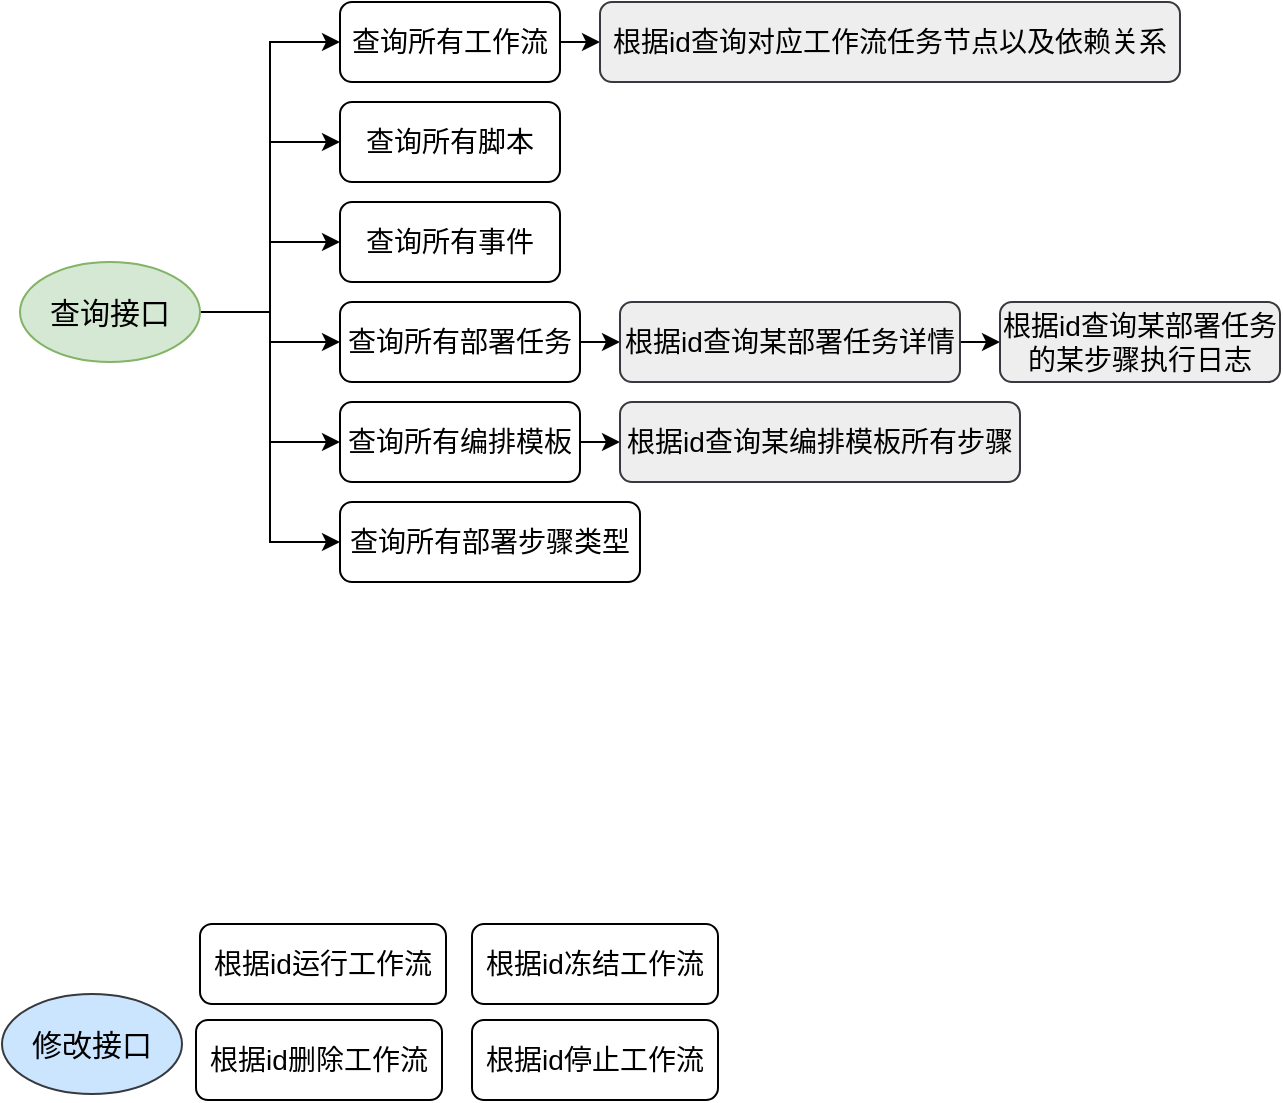 <mxfile version="24.7.14">
  <diagram name="第 1 页" id="s_lt_aDfpTFS0OprlucA">
    <mxGraphModel dx="875" dy="451" grid="0" gridSize="10" guides="1" tooltips="1" connect="1" arrows="1" fold="1" page="1" pageScale="1" pageWidth="827" pageHeight="1169" background="#ffffff" math="0" shadow="0">
      <root>
        <mxCell id="0" />
        <mxCell id="1" parent="0" />
        <mxCell id="tdEBrkWkZow2mzOadRaI-6" style="edgeStyle=orthogonalEdgeStyle;rounded=0;orthogonalLoop=1;jettySize=auto;html=1;exitX=1;exitY=0.5;exitDx=0;exitDy=0;entryX=0;entryY=0.5;entryDx=0;entryDy=0;" edge="1" parent="1" source="tdEBrkWkZow2mzOadRaI-1" target="tdEBrkWkZow2mzOadRaI-2">
          <mxGeometry relative="1" as="geometry" />
        </mxCell>
        <mxCell id="tdEBrkWkZow2mzOadRaI-15" style="edgeStyle=orthogonalEdgeStyle;rounded=0;orthogonalLoop=1;jettySize=auto;html=1;exitX=1;exitY=0.5;exitDx=0;exitDy=0;entryX=0;entryY=0.5;entryDx=0;entryDy=0;" edge="1" parent="1" source="tdEBrkWkZow2mzOadRaI-1" target="tdEBrkWkZow2mzOadRaI-7">
          <mxGeometry relative="1" as="geometry" />
        </mxCell>
        <mxCell id="tdEBrkWkZow2mzOadRaI-16" style="edgeStyle=orthogonalEdgeStyle;rounded=0;orthogonalLoop=1;jettySize=auto;html=1;exitX=1;exitY=0.5;exitDx=0;exitDy=0;" edge="1" parent="1" source="tdEBrkWkZow2mzOadRaI-1" target="tdEBrkWkZow2mzOadRaI-8">
          <mxGeometry relative="1" as="geometry" />
        </mxCell>
        <mxCell id="tdEBrkWkZow2mzOadRaI-17" style="edgeStyle=orthogonalEdgeStyle;rounded=0;orthogonalLoop=1;jettySize=auto;html=1;exitX=1;exitY=0.5;exitDx=0;exitDy=0;" edge="1" parent="1" source="tdEBrkWkZow2mzOadRaI-1" target="tdEBrkWkZow2mzOadRaI-9">
          <mxGeometry relative="1" as="geometry" />
        </mxCell>
        <mxCell id="tdEBrkWkZow2mzOadRaI-18" style="edgeStyle=orthogonalEdgeStyle;rounded=0;orthogonalLoop=1;jettySize=auto;html=1;exitX=1;exitY=0.5;exitDx=0;exitDy=0;entryX=0;entryY=0.5;entryDx=0;entryDy=0;" edge="1" parent="1" source="tdEBrkWkZow2mzOadRaI-1" target="tdEBrkWkZow2mzOadRaI-10">
          <mxGeometry relative="1" as="geometry" />
        </mxCell>
        <mxCell id="tdEBrkWkZow2mzOadRaI-20" style="edgeStyle=orthogonalEdgeStyle;rounded=0;orthogonalLoop=1;jettySize=auto;html=1;exitX=1;exitY=0.5;exitDx=0;exitDy=0;entryX=0;entryY=0.5;entryDx=0;entryDy=0;" edge="1" parent="1" source="tdEBrkWkZow2mzOadRaI-1" target="tdEBrkWkZow2mzOadRaI-19">
          <mxGeometry relative="1" as="geometry" />
        </mxCell>
        <mxCell id="tdEBrkWkZow2mzOadRaI-1" value="&lt;font style=&quot;font-size: 15px;&quot;&gt;查询接口&lt;/font&gt;" style="ellipse;whiteSpace=wrap;html=1;fillColor=#d5e8d4;strokeColor=#82b366;" vertex="1" parent="1">
          <mxGeometry x="50" y="180" width="90" height="50" as="geometry" />
        </mxCell>
        <mxCell id="tdEBrkWkZow2mzOadRaI-28" style="edgeStyle=orthogonalEdgeStyle;rounded=0;orthogonalLoop=1;jettySize=auto;html=1;exitX=1;exitY=0.5;exitDx=0;exitDy=0;entryX=0;entryY=0.5;entryDx=0;entryDy=0;" edge="1" parent="1" source="tdEBrkWkZow2mzOadRaI-2" target="tdEBrkWkZow2mzOadRaI-24">
          <mxGeometry relative="1" as="geometry" />
        </mxCell>
        <mxCell id="tdEBrkWkZow2mzOadRaI-2" value="&lt;font style=&quot;font-size: 14px;&quot;&gt;查询所有工作流&lt;/font&gt;" style="rounded=1;whiteSpace=wrap;html=1;" vertex="1" parent="1">
          <mxGeometry x="210" y="50" width="110" height="40" as="geometry" />
        </mxCell>
        <mxCell id="tdEBrkWkZow2mzOadRaI-7" value="&lt;font style=&quot;font-size: 14px;&quot;&gt;查询所有脚本&lt;/font&gt;" style="rounded=1;whiteSpace=wrap;html=1;" vertex="1" parent="1">
          <mxGeometry x="210" y="100" width="110" height="40" as="geometry" />
        </mxCell>
        <mxCell id="tdEBrkWkZow2mzOadRaI-8" value="&lt;font style=&quot;font-size: 14px;&quot;&gt;查询所有事件&lt;/font&gt;" style="rounded=1;whiteSpace=wrap;html=1;" vertex="1" parent="1">
          <mxGeometry x="210" y="150" width="110" height="40" as="geometry" />
        </mxCell>
        <mxCell id="tdEBrkWkZow2mzOadRaI-25" style="edgeStyle=orthogonalEdgeStyle;rounded=0;orthogonalLoop=1;jettySize=auto;html=1;exitX=1;exitY=0.5;exitDx=0;exitDy=0;entryX=0;entryY=0.5;entryDx=0;entryDy=0;" edge="1" parent="1" source="tdEBrkWkZow2mzOadRaI-9" target="tdEBrkWkZow2mzOadRaI-21">
          <mxGeometry relative="1" as="geometry" />
        </mxCell>
        <mxCell id="tdEBrkWkZow2mzOadRaI-9" value="&lt;font style=&quot;font-size: 14px;&quot;&gt;查询所有部署任务&lt;/font&gt;" style="rounded=1;whiteSpace=wrap;html=1;" vertex="1" parent="1">
          <mxGeometry x="210" y="200" width="120" height="40" as="geometry" />
        </mxCell>
        <mxCell id="tdEBrkWkZow2mzOadRaI-27" style="edgeStyle=orthogonalEdgeStyle;rounded=0;orthogonalLoop=1;jettySize=auto;html=1;exitX=1;exitY=0.5;exitDx=0;exitDy=0;entryX=0;entryY=0.5;entryDx=0;entryDy=0;" edge="1" parent="1" source="tdEBrkWkZow2mzOadRaI-10" target="tdEBrkWkZow2mzOadRaI-22">
          <mxGeometry relative="1" as="geometry" />
        </mxCell>
        <mxCell id="tdEBrkWkZow2mzOadRaI-10" value="&lt;font style=&quot;font-size: 14px;&quot;&gt;查询所有编排模板&lt;/font&gt;" style="rounded=1;whiteSpace=wrap;html=1;" vertex="1" parent="1">
          <mxGeometry x="210" y="250" width="120" height="40" as="geometry" />
        </mxCell>
        <mxCell id="tdEBrkWkZow2mzOadRaI-19" value="&lt;font style=&quot;font-size: 14px;&quot;&gt;查询所有部署步骤类型&lt;/font&gt;" style="rounded=1;whiteSpace=wrap;html=1;" vertex="1" parent="1">
          <mxGeometry x="210" y="300" width="150" height="40" as="geometry" />
        </mxCell>
        <mxCell id="tdEBrkWkZow2mzOadRaI-26" style="edgeStyle=orthogonalEdgeStyle;rounded=0;orthogonalLoop=1;jettySize=auto;html=1;exitX=1;exitY=0.5;exitDx=0;exitDy=0;entryX=0;entryY=0.5;entryDx=0;entryDy=0;" edge="1" parent="1" source="tdEBrkWkZow2mzOadRaI-21" target="tdEBrkWkZow2mzOadRaI-23">
          <mxGeometry relative="1" as="geometry" />
        </mxCell>
        <mxCell id="tdEBrkWkZow2mzOadRaI-21" value="&lt;font style=&quot;font-size: 14px;&quot;&gt;根据id查询某部署任务详情&lt;/font&gt;" style="rounded=1;whiteSpace=wrap;html=1;fillColor=#eeeeee;strokeColor=#36393d;" vertex="1" parent="1">
          <mxGeometry x="350" y="200" width="170" height="40" as="geometry" />
        </mxCell>
        <mxCell id="tdEBrkWkZow2mzOadRaI-22" value="&lt;font style=&quot;font-size: 14px;&quot;&gt;根据id查询某编排模板所有步骤&lt;/font&gt;" style="rounded=1;whiteSpace=wrap;html=1;fillColor=#eeeeee;strokeColor=#36393d;" vertex="1" parent="1">
          <mxGeometry x="350" y="250" width="200" height="40" as="geometry" />
        </mxCell>
        <mxCell id="tdEBrkWkZow2mzOadRaI-23" value="&lt;font style=&quot;font-size: 14px;&quot;&gt;根据id查询某部署任务的某步骤执行日志&lt;/font&gt;" style="rounded=1;whiteSpace=wrap;html=1;fillColor=#eeeeee;strokeColor=#36393d;" vertex="1" parent="1">
          <mxGeometry x="540" y="200" width="140" height="40" as="geometry" />
        </mxCell>
        <mxCell id="tdEBrkWkZow2mzOadRaI-24" value="&lt;font style=&quot;font-size: 14px;&quot;&gt;根据id查询对应工作流任务节点以及依赖关系&lt;/font&gt;" style="rounded=1;whiteSpace=wrap;html=1;fillColor=#eeeeee;strokeColor=#36393d;" vertex="1" parent="1">
          <mxGeometry x="340" y="50" width="290" height="40" as="geometry" />
        </mxCell>
        <mxCell id="tdEBrkWkZow2mzOadRaI-30" value="&lt;font style=&quot;font-size: 15px;&quot;&gt;修改接口&lt;/font&gt;" style="ellipse;whiteSpace=wrap;html=1;fillColor=#cce5ff;strokeColor=#36393d;" vertex="1" parent="1">
          <mxGeometry x="41" y="546" width="90" height="50" as="geometry" />
        </mxCell>
        <mxCell id="tdEBrkWkZow2mzOadRaI-31" value="&lt;font style=&quot;font-size: 14px;&quot;&gt;根据id运行工作流&lt;/font&gt;" style="rounded=1;whiteSpace=wrap;html=1;" vertex="1" parent="1">
          <mxGeometry x="140" y="511" width="123" height="40" as="geometry" />
        </mxCell>
        <mxCell id="tdEBrkWkZow2mzOadRaI-32" value="&lt;font style=&quot;font-size: 14px;&quot;&gt;根据id冻结工作流&lt;/font&gt;" style="rounded=1;whiteSpace=wrap;html=1;" vertex="1" parent="1">
          <mxGeometry x="276" y="511" width="123" height="40" as="geometry" />
        </mxCell>
        <mxCell id="tdEBrkWkZow2mzOadRaI-33" value="&lt;font style=&quot;font-size: 14px;&quot;&gt;根据id停止工作流&lt;/font&gt;" style="rounded=1;whiteSpace=wrap;html=1;" vertex="1" parent="1">
          <mxGeometry x="276" y="559" width="123" height="40" as="geometry" />
        </mxCell>
        <mxCell id="tdEBrkWkZow2mzOadRaI-34" value="&lt;font style=&quot;font-size: 14px;&quot;&gt;根据id删除工作流&lt;/font&gt;" style="rounded=1;whiteSpace=wrap;html=1;" vertex="1" parent="1">
          <mxGeometry x="138" y="559" width="123" height="40" as="geometry" />
        </mxCell>
      </root>
    </mxGraphModel>
  </diagram>
</mxfile>

